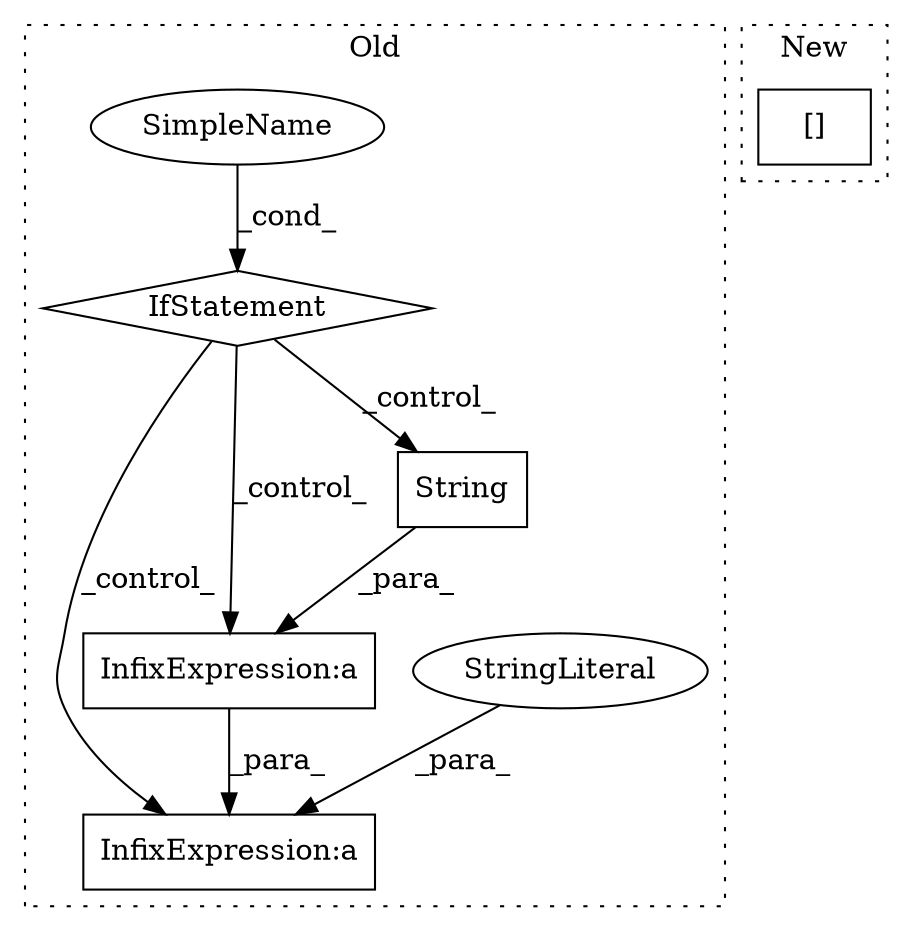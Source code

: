 digraph G {
subgraph cluster0 {
1 [label="String" a="32" s="901,909" l="7,1" shape="box"];
3 [label="InfixExpression:a" a="27" s="911" l="3" shape="box"];
4 [label="StringLiteral" a="45" s="914" l="3" shape="ellipse"];
5 [label="SimpleName" a="42" s="1066" l="5" shape="ellipse"];
6 [label="IfStatement" a="25" s="1015" l="56" shape="diamond"];
7 [label="InfixExpression:a" a="27" s="898" l="3" shape="box"];
label = "Old";
style="dotted";
}
subgraph cluster1 {
2 [label="[]" a="2" s="1257,1281" l="20,1" shape="box"];
label = "New";
style="dotted";
}
1 -> 7 [label="_para_"];
4 -> 3 [label="_para_"];
5 -> 6 [label="_cond_"];
6 -> 7 [label="_control_"];
6 -> 1 [label="_control_"];
6 -> 3 [label="_control_"];
7 -> 3 [label="_para_"];
}